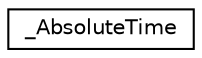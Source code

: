 digraph "Graphical Class Hierarchy"
{
  edge [fontname="Helvetica",fontsize="10",labelfontname="Helvetica",labelfontsize="10"];
  node [fontname="Helvetica",fontsize="10",shape=record];
  rankdir="LR";
  Node1 [label="_AbsoluteTime",height=0.2,width=0.4,color="black", fillcolor="white", style="filled",URL="$struct___absolute_time.html"];
}
